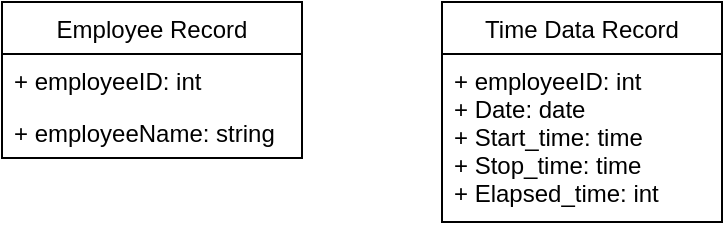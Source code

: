 <mxfile version="20.3.3" type="github">
  <diagram id="9Iwmk3lrRYjTsBUnzRsm" name="Page-1">
    <mxGraphModel dx="1422" dy="780" grid="1" gridSize="10" guides="1" tooltips="1" connect="1" arrows="1" fold="1" page="1" pageScale="1" pageWidth="850" pageHeight="1100" math="0" shadow="0">
      <root>
        <mxCell id="0" />
        <mxCell id="1" parent="0" />
        <mxCell id="8pH_n15kfVFArLuDpNI--1" value="Employee Record" style="swimlane;fontStyle=0;childLayout=stackLayout;horizontal=1;startSize=26;fillColor=none;horizontalStack=0;resizeParent=1;resizeParentMax=0;resizeLast=0;collapsible=1;marginBottom=0;" vertex="1" parent="1">
          <mxGeometry x="140" y="80" width="150" height="78" as="geometry" />
        </mxCell>
        <mxCell id="8pH_n15kfVFArLuDpNI--2" value="+ employeeID: int" style="text;strokeColor=none;fillColor=none;align=left;verticalAlign=top;spacingLeft=4;spacingRight=4;overflow=hidden;rotatable=0;points=[[0,0.5],[1,0.5]];portConstraint=eastwest;" vertex="1" parent="8pH_n15kfVFArLuDpNI--1">
          <mxGeometry y="26" width="150" height="26" as="geometry" />
        </mxCell>
        <mxCell id="8pH_n15kfVFArLuDpNI--3" value="+ employeeName: string" style="text;strokeColor=none;fillColor=none;align=left;verticalAlign=top;spacingLeft=4;spacingRight=4;overflow=hidden;rotatable=0;points=[[0,0.5],[1,0.5]];portConstraint=eastwest;" vertex="1" parent="8pH_n15kfVFArLuDpNI--1">
          <mxGeometry y="52" width="150" height="26" as="geometry" />
        </mxCell>
        <mxCell id="8pH_n15kfVFArLuDpNI--9" value="Time Data Record" style="swimlane;fontStyle=0;childLayout=stackLayout;horizontal=1;startSize=26;fillColor=none;horizontalStack=0;resizeParent=1;resizeParentMax=0;resizeLast=0;collapsible=1;marginBottom=0;" vertex="1" parent="1">
          <mxGeometry x="360" y="80" width="140" height="110" as="geometry" />
        </mxCell>
        <mxCell id="8pH_n15kfVFArLuDpNI--10" value="+ employeeID: int&#xa;+ Date: date&#xa;+ Start_time: time&#xa;+ Stop_time: time&#xa;+ Elapsed_time: int&#xa;" style="text;strokeColor=none;fillColor=none;align=left;verticalAlign=top;spacingLeft=4;spacingRight=4;overflow=hidden;rotatable=0;points=[[0,0.5],[1,0.5]];portConstraint=eastwest;" vertex="1" parent="8pH_n15kfVFArLuDpNI--9">
          <mxGeometry y="26" width="140" height="84" as="geometry" />
        </mxCell>
      </root>
    </mxGraphModel>
  </diagram>
</mxfile>
